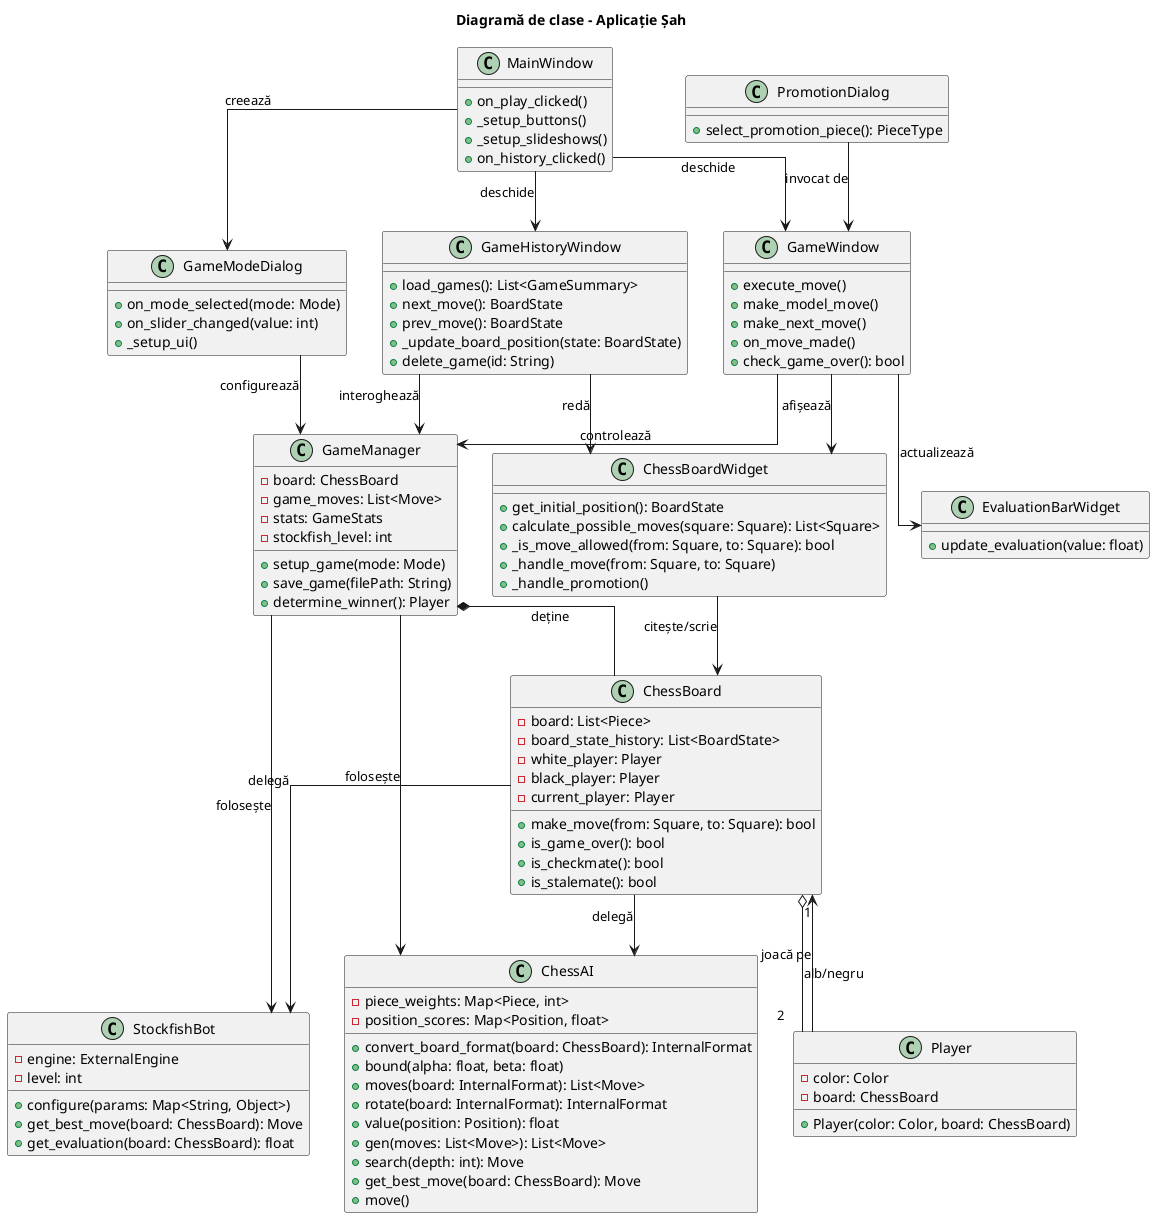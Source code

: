 @startuml
top to bottom direction
skinparam linetype ortho
skinparam classAttributeIcon false
title Diagramă de clase – Aplicație Șah

class ChessBoard {
  - board: List<Piece>
  - board_state_history: List<BoardState>
  - white_player: Player
  - black_player: Player
  - current_player: Player
  + make_move(from: Square, to: Square): bool
  + is_game_over(): bool
  + is_checkmate(): bool
  + is_stalemate(): bool
}

class Player {
  - color: Color
  - board: ChessBoard
  + Player(color: Color, board: ChessBoard)
}

class GameManager {
  - board: ChessBoard
  - game_moves: List<Move>
  - stats: GameStats
  - stockfish_level: int
  + setup_game(mode: Mode)
  + save_game(filePath: String)
  + determine_winner(): Player
}

class ChessAI {
  - piece_weights: Map<Piece, int>
  - position_scores: Map<Position, float>
  + convert_board_format(board: ChessBoard): InternalFormat
  + bound(alpha: float, beta: float)
  + moves(board: InternalFormat): List<Move>
  + rotate(board: InternalFormat): InternalFormat
  + value(position: Position): float
  + gen(moves: List<Move>): List<Move>
  + search(depth: int): Move
  + get_best_move(board: ChessBoard): Move
  + move()
}

class StockfishBot {
  - engine: ExternalEngine
  - level: int
  + configure(params: Map<String, Object>)
  + get_best_move(board: ChessBoard): Move
  + get_evaluation(board: ChessBoard): float
}

class MainWindow {
  + on_play_clicked()
  + _setup_buttons()
  + _setup_slideshows()
  + on_history_clicked()
}

class GameModeDialog {
  + on_mode_selected(mode: Mode)
  + on_slider_changed(value: int)
  + _setup_ui()
}

class GameWindow {
  + execute_move()
  + make_model_move()
  + make_next_move()
  + on_move_made()
  + check_game_over(): bool
}

class ChessBoardWidget {
  + get_initial_position(): BoardState
  + calculate_possible_moves(square: Square): List<Square>
  + _is_move_allowed(from: Square, to: Square): bool
  + _handle_move(from: Square, to: Square)
  + _handle_promotion()
}

class PromotionDialog {
  + select_promotion_piece(): PieceType
}

class GameHistoryWindow {
  + load_games(): List<GameSummary>
  + next_move(): BoardState
  + prev_move(): BoardState
  + _update_board_position(state: BoardState)
  + delete_game(id: String)
}

class EvaluationBarWidget {
  + update_evaluation(value: float)
}

' Relații
Player --> ChessBoard : joacă pe
GameManager *-- ChessBoard : deține
GameManager --> ChessAI : folosește
GameManager --> StockfishBot : folosește

ChessBoard "1" o-- "2" Player : alb/negru
ChessBoard --> ChessAI : delegă
ChessBoard --> StockfishBot : delegă

MainWindow --> GameModeDialog : creează
MainWindow --> GameWindow : deschide
MainWindow --> GameHistoryWindow : deschide

GameModeDialog --> GameManager : configurează
GameWindow --> ChessBoardWidget : afișează
GameWindow --> GameManager : controlează
GameWindow --> EvaluationBarWidget : actualizează

ChessBoardWidget --> ChessBoard : citește/scrie
PromotionDialog --> GameWindow : invocat de
GameHistoryWindow --> GameManager : interoghează
GameHistoryWindow --> ChessBoardWidget : redă

@enduml
